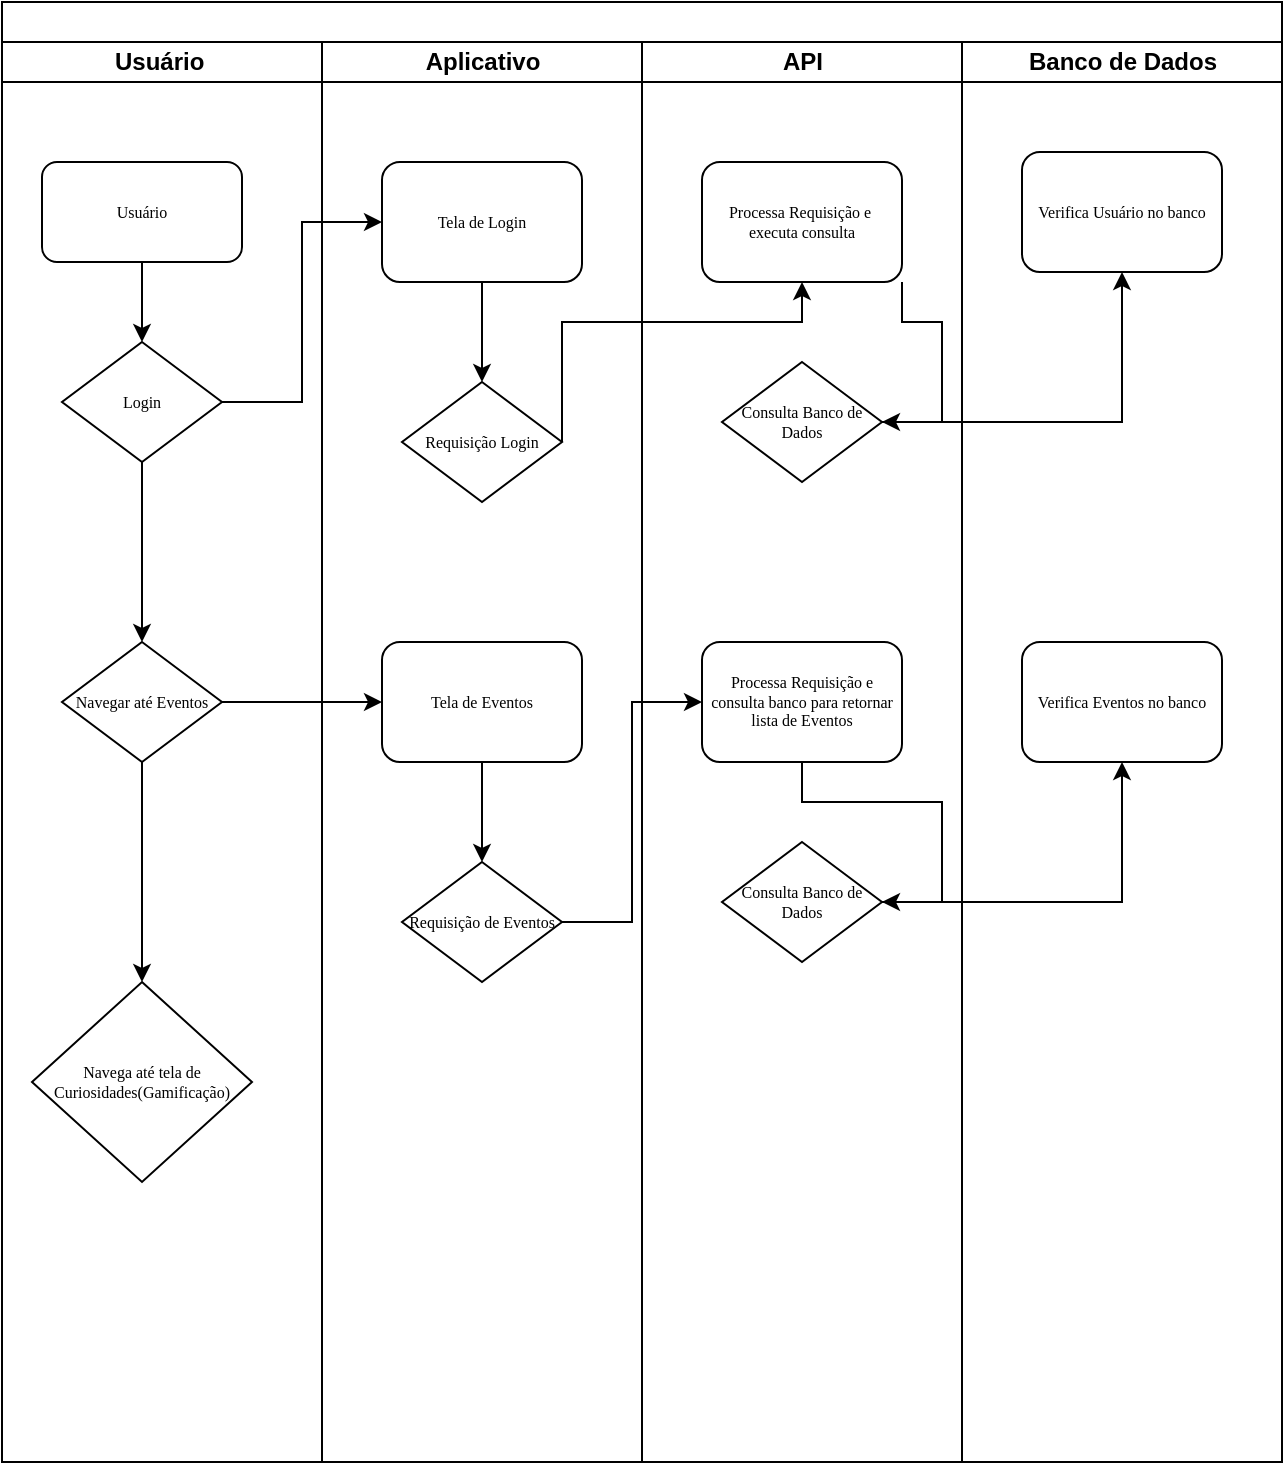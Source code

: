 <mxfile version="21.3.2" type="device">
  <diagram name="Page-1" id="74e2e168-ea6b-b213-b513-2b3c1d86103e">
    <mxGraphModel dx="1434" dy="796" grid="1" gridSize="10" guides="1" tooltips="1" connect="1" arrows="1" fold="1" page="1" pageScale="1" pageWidth="1100" pageHeight="850" background="none" math="0" shadow="0">
      <root>
        <mxCell id="0" />
        <mxCell id="1" parent="0" />
        <mxCell id="77e6c97f196da883-1" value="" style="swimlane;html=1;childLayout=stackLayout;startSize=20;rounded=0;shadow=0;labelBackgroundColor=none;strokeWidth=1;fontFamily=Verdana;fontSize=8;align=center;" parent="1" vertex="1">
          <mxGeometry x="70" y="60" width="640" height="730" as="geometry" />
        </mxCell>
        <mxCell id="77e6c97f196da883-2" value="Usuário&lt;span style=&quot;white-space: pre;&quot;&gt;	&lt;/span&gt;" style="swimlane;html=1;startSize=20;" parent="77e6c97f196da883-1" vertex="1">
          <mxGeometry y="20" width="160" height="710" as="geometry" />
        </mxCell>
        <mxCell id="wzE3DVAevx4DUQTXLhf8-2" style="edgeStyle=orthogonalEdgeStyle;rounded=0;orthogonalLoop=1;jettySize=auto;html=1;entryX=0.5;entryY=0;entryDx=0;entryDy=0;" edge="1" parent="77e6c97f196da883-2" source="77e6c97f196da883-8" target="77e6c97f196da883-13">
          <mxGeometry relative="1" as="geometry" />
        </mxCell>
        <mxCell id="77e6c97f196da883-8" value="Usuário" style="rounded=1;whiteSpace=wrap;html=1;shadow=0;labelBackgroundColor=none;strokeWidth=1;fontFamily=Verdana;fontSize=8;align=center;" parent="77e6c97f196da883-2" vertex="1">
          <mxGeometry x="20" y="60" width="100" height="50" as="geometry" />
        </mxCell>
        <mxCell id="wzE3DVAevx4DUQTXLhf8-10" style="edgeStyle=orthogonalEdgeStyle;rounded=0;orthogonalLoop=1;jettySize=auto;html=1;" edge="1" parent="77e6c97f196da883-2" source="77e6c97f196da883-13">
          <mxGeometry relative="1" as="geometry">
            <mxPoint x="70" y="300" as="targetPoint" />
          </mxGeometry>
        </mxCell>
        <mxCell id="77e6c97f196da883-13" value="Login" style="rhombus;whiteSpace=wrap;html=1;rounded=0;shadow=0;labelBackgroundColor=none;strokeWidth=1;fontFamily=Verdana;fontSize=8;align=center;" parent="77e6c97f196da883-2" vertex="1">
          <mxGeometry x="30" y="150" width="80" height="60" as="geometry" />
        </mxCell>
        <mxCell id="wzE3DVAevx4DUQTXLhf8-26" style="edgeStyle=orthogonalEdgeStyle;rounded=0;orthogonalLoop=1;jettySize=auto;html=1;" edge="1" parent="77e6c97f196da883-2" source="wzE3DVAevx4DUQTXLhf8-12">
          <mxGeometry relative="1" as="geometry">
            <mxPoint x="70" y="470" as="targetPoint" />
          </mxGeometry>
        </mxCell>
        <mxCell id="wzE3DVAevx4DUQTXLhf8-12" value="Navegar até Eventos" style="rhombus;whiteSpace=wrap;html=1;rounded=0;shadow=0;labelBackgroundColor=none;strokeWidth=1;fontFamily=Verdana;fontSize=8;align=center;" vertex="1" parent="77e6c97f196da883-2">
          <mxGeometry x="30" y="300" width="80" height="60" as="geometry" />
        </mxCell>
        <mxCell id="wzE3DVAevx4DUQTXLhf8-28" value="Navega até tela de Curiosidades(Gamificação)" style="rhombus;whiteSpace=wrap;html=1;rounded=0;shadow=0;labelBackgroundColor=none;strokeWidth=1;fontFamily=Verdana;fontSize=8;align=center;" vertex="1" parent="77e6c97f196da883-2">
          <mxGeometry x="15" y="470" width="110" height="100" as="geometry" />
        </mxCell>
        <mxCell id="77e6c97f196da883-40" style="edgeStyle=orthogonalEdgeStyle;rounded=1;html=1;labelBackgroundColor=none;startArrow=none;startFill=0;startSize=5;endArrow=classicThin;endFill=1;endSize=5;jettySize=auto;orthogonalLoop=1;strokeWidth=1;fontFamily=Verdana;fontSize=8" parent="77e6c97f196da883-1" target="77e6c97f196da883-24" edge="1">
          <mxGeometry relative="1" as="geometry">
            <mxPoint x="770" y="690" as="sourcePoint" />
          </mxGeometry>
        </mxCell>
        <mxCell id="77e6c97f196da883-3" value="Aplicativo" style="swimlane;html=1;startSize=20;" parent="77e6c97f196da883-1" vertex="1">
          <mxGeometry x="160" y="20" width="160" height="710" as="geometry" />
        </mxCell>
        <mxCell id="wzE3DVAevx4DUQTXLhf8-5" style="edgeStyle=orthogonalEdgeStyle;rounded=0;orthogonalLoop=1;jettySize=auto;html=1;" edge="1" parent="77e6c97f196da883-3" source="77e6c97f196da883-11" target="77e6c97f196da883-20">
          <mxGeometry relative="1" as="geometry" />
        </mxCell>
        <mxCell id="77e6c97f196da883-11" value="Tela de Login" style="rounded=1;whiteSpace=wrap;html=1;shadow=0;labelBackgroundColor=none;strokeWidth=1;fontFamily=Verdana;fontSize=8;align=center;" parent="77e6c97f196da883-3" vertex="1">
          <mxGeometry x="30" y="60" width="100" height="60" as="geometry" />
        </mxCell>
        <mxCell id="77e6c97f196da883-20" value="Requisição Login" style="rhombus;whiteSpace=wrap;html=1;rounded=0;shadow=0;labelBackgroundColor=none;strokeWidth=1;fontFamily=Verdana;fontSize=8;align=center;" parent="77e6c97f196da883-3" vertex="1">
          <mxGeometry x="40" y="170" width="80" height="60" as="geometry" />
        </mxCell>
        <mxCell id="wzE3DVAevx4DUQTXLhf8-16" style="edgeStyle=orthogonalEdgeStyle;rounded=0;orthogonalLoop=1;jettySize=auto;html=1;entryX=0.5;entryY=0;entryDx=0;entryDy=0;" edge="1" parent="77e6c97f196da883-3" source="wzE3DVAevx4DUQTXLhf8-13" target="wzE3DVAevx4DUQTXLhf8-15">
          <mxGeometry relative="1" as="geometry" />
        </mxCell>
        <mxCell id="wzE3DVAevx4DUQTXLhf8-13" value="Tela de Eventos" style="rounded=1;whiteSpace=wrap;html=1;shadow=0;labelBackgroundColor=none;strokeWidth=1;fontFamily=Verdana;fontSize=8;align=center;" vertex="1" parent="77e6c97f196da883-3">
          <mxGeometry x="30" y="300" width="100" height="60" as="geometry" />
        </mxCell>
        <mxCell id="wzE3DVAevx4DUQTXLhf8-15" value="Requisição de Eventos" style="rhombus;whiteSpace=wrap;html=1;rounded=0;shadow=0;labelBackgroundColor=none;strokeWidth=1;fontFamily=Verdana;fontSize=8;align=center;" vertex="1" parent="77e6c97f196da883-3">
          <mxGeometry x="40" y="410" width="80" height="60" as="geometry" />
        </mxCell>
        <mxCell id="77e6c97f196da883-4" value="API" style="swimlane;html=1;startSize=20;" parent="77e6c97f196da883-1" vertex="1">
          <mxGeometry x="320" y="20" width="160" height="710" as="geometry" />
        </mxCell>
        <mxCell id="wzE3DVAevx4DUQTXLhf8-8" style="edgeStyle=orthogonalEdgeStyle;rounded=0;orthogonalLoop=1;jettySize=auto;html=1;exitX=1;exitY=1;exitDx=0;exitDy=0;entryX=1;entryY=0.5;entryDx=0;entryDy=0;" edge="1" parent="77e6c97f196da883-4" source="77e6c97f196da883-15" target="77e6c97f196da883-16">
          <mxGeometry relative="1" as="geometry" />
        </mxCell>
        <mxCell id="77e6c97f196da883-15" value="Processa Requisição e&amp;nbsp; executa consulta" style="rounded=1;whiteSpace=wrap;html=1;shadow=0;labelBackgroundColor=none;strokeWidth=1;fontFamily=Verdana;fontSize=8;align=center;" parent="77e6c97f196da883-4" vertex="1">
          <mxGeometry x="30" y="60" width="100" height="60" as="geometry" />
        </mxCell>
        <mxCell id="77e6c97f196da883-16" value="Consulta Banco de Dados" style="rhombus;whiteSpace=wrap;html=1;rounded=0;shadow=0;labelBackgroundColor=none;strokeWidth=1;fontFamily=Verdana;fontSize=8;align=center;" parent="77e6c97f196da883-4" vertex="1">
          <mxGeometry x="40" y="160" width="80" height="60" as="geometry" />
        </mxCell>
        <mxCell id="wzE3DVAevx4DUQTXLhf8-21" style="edgeStyle=orthogonalEdgeStyle;rounded=0;orthogonalLoop=1;jettySize=auto;html=1;entryX=1;entryY=0.5;entryDx=0;entryDy=0;" edge="1" parent="77e6c97f196da883-4" source="wzE3DVAevx4DUQTXLhf8-18" target="wzE3DVAevx4DUQTXLhf8-20">
          <mxGeometry relative="1" as="geometry" />
        </mxCell>
        <mxCell id="wzE3DVAevx4DUQTXLhf8-18" value="Processa Requisição e consulta banco para retornar lista de Eventos" style="rounded=1;whiteSpace=wrap;html=1;shadow=0;labelBackgroundColor=none;strokeWidth=1;fontFamily=Verdana;fontSize=8;align=center;" vertex="1" parent="77e6c97f196da883-4">
          <mxGeometry x="30" y="300" width="100" height="60" as="geometry" />
        </mxCell>
        <mxCell id="wzE3DVAevx4DUQTXLhf8-20" value="Consulta Banco de Dados" style="rhombus;whiteSpace=wrap;html=1;rounded=0;shadow=0;labelBackgroundColor=none;strokeWidth=1;fontFamily=Verdana;fontSize=8;align=center;" vertex="1" parent="77e6c97f196da883-4">
          <mxGeometry x="40" y="400" width="80" height="60" as="geometry" />
        </mxCell>
        <mxCell id="77e6c97f196da883-5" value="Banco de Dados" style="swimlane;html=1;startSize=20;" parent="77e6c97f196da883-1" vertex="1">
          <mxGeometry x="480" y="20" width="160" height="710" as="geometry" />
        </mxCell>
        <mxCell id="77e6c97f196da883-14" value="Verifica Usuário no banco" style="rounded=1;whiteSpace=wrap;html=1;shadow=0;labelBackgroundColor=none;strokeWidth=1;fontFamily=Verdana;fontSize=8;align=center;" parent="77e6c97f196da883-5" vertex="1">
          <mxGeometry x="30" y="55" width="100" height="60" as="geometry" />
        </mxCell>
        <mxCell id="wzE3DVAevx4DUQTXLhf8-24" value="Verifica Eventos no banco" style="rounded=1;whiteSpace=wrap;html=1;shadow=0;labelBackgroundColor=none;strokeWidth=1;fontFamily=Verdana;fontSize=8;align=center;" vertex="1" parent="77e6c97f196da883-5">
          <mxGeometry x="30" y="300" width="100" height="60" as="geometry" />
        </mxCell>
        <mxCell id="wzE3DVAevx4DUQTXLhf8-3" style="edgeStyle=orthogonalEdgeStyle;rounded=0;orthogonalLoop=1;jettySize=auto;html=1;entryX=0;entryY=0.5;entryDx=0;entryDy=0;" edge="1" parent="77e6c97f196da883-1" source="77e6c97f196da883-13" target="77e6c97f196da883-11">
          <mxGeometry relative="1" as="geometry" />
        </mxCell>
        <mxCell id="wzE3DVAevx4DUQTXLhf8-6" style="edgeStyle=orthogonalEdgeStyle;rounded=0;orthogonalLoop=1;jettySize=auto;html=1;exitX=1;exitY=0.5;exitDx=0;exitDy=0;entryX=0.5;entryY=1;entryDx=0;entryDy=0;" edge="1" parent="77e6c97f196da883-1" source="77e6c97f196da883-20" target="77e6c97f196da883-15">
          <mxGeometry relative="1" as="geometry">
            <Array as="points">
              <mxPoint x="280" y="160" />
              <mxPoint x="400" y="160" />
            </Array>
          </mxGeometry>
        </mxCell>
        <mxCell id="wzE3DVAevx4DUQTXLhf8-9" style="edgeStyle=orthogonalEdgeStyle;rounded=0;orthogonalLoop=1;jettySize=auto;html=1;entryX=0.5;entryY=1;entryDx=0;entryDy=0;" edge="1" parent="77e6c97f196da883-1" source="77e6c97f196da883-16" target="77e6c97f196da883-14">
          <mxGeometry relative="1" as="geometry" />
        </mxCell>
        <mxCell id="wzE3DVAevx4DUQTXLhf8-14" style="edgeStyle=orthogonalEdgeStyle;rounded=0;orthogonalLoop=1;jettySize=auto;html=1;entryX=0;entryY=0.5;entryDx=0;entryDy=0;" edge="1" parent="77e6c97f196da883-1" source="wzE3DVAevx4DUQTXLhf8-12" target="wzE3DVAevx4DUQTXLhf8-13">
          <mxGeometry relative="1" as="geometry" />
        </mxCell>
        <mxCell id="wzE3DVAevx4DUQTXLhf8-22" style="edgeStyle=orthogonalEdgeStyle;rounded=0;orthogonalLoop=1;jettySize=auto;html=1;entryX=0;entryY=0.5;entryDx=0;entryDy=0;" edge="1" parent="77e6c97f196da883-1" source="wzE3DVAevx4DUQTXLhf8-15" target="wzE3DVAevx4DUQTXLhf8-18">
          <mxGeometry relative="1" as="geometry" />
        </mxCell>
        <mxCell id="wzE3DVAevx4DUQTXLhf8-25" style="edgeStyle=orthogonalEdgeStyle;rounded=0;orthogonalLoop=1;jettySize=auto;html=1;entryX=0.5;entryY=1;entryDx=0;entryDy=0;" edge="1" parent="77e6c97f196da883-1" source="wzE3DVAevx4DUQTXLhf8-20" target="wzE3DVAevx4DUQTXLhf8-24">
          <mxGeometry relative="1" as="geometry" />
        </mxCell>
      </root>
    </mxGraphModel>
  </diagram>
</mxfile>
